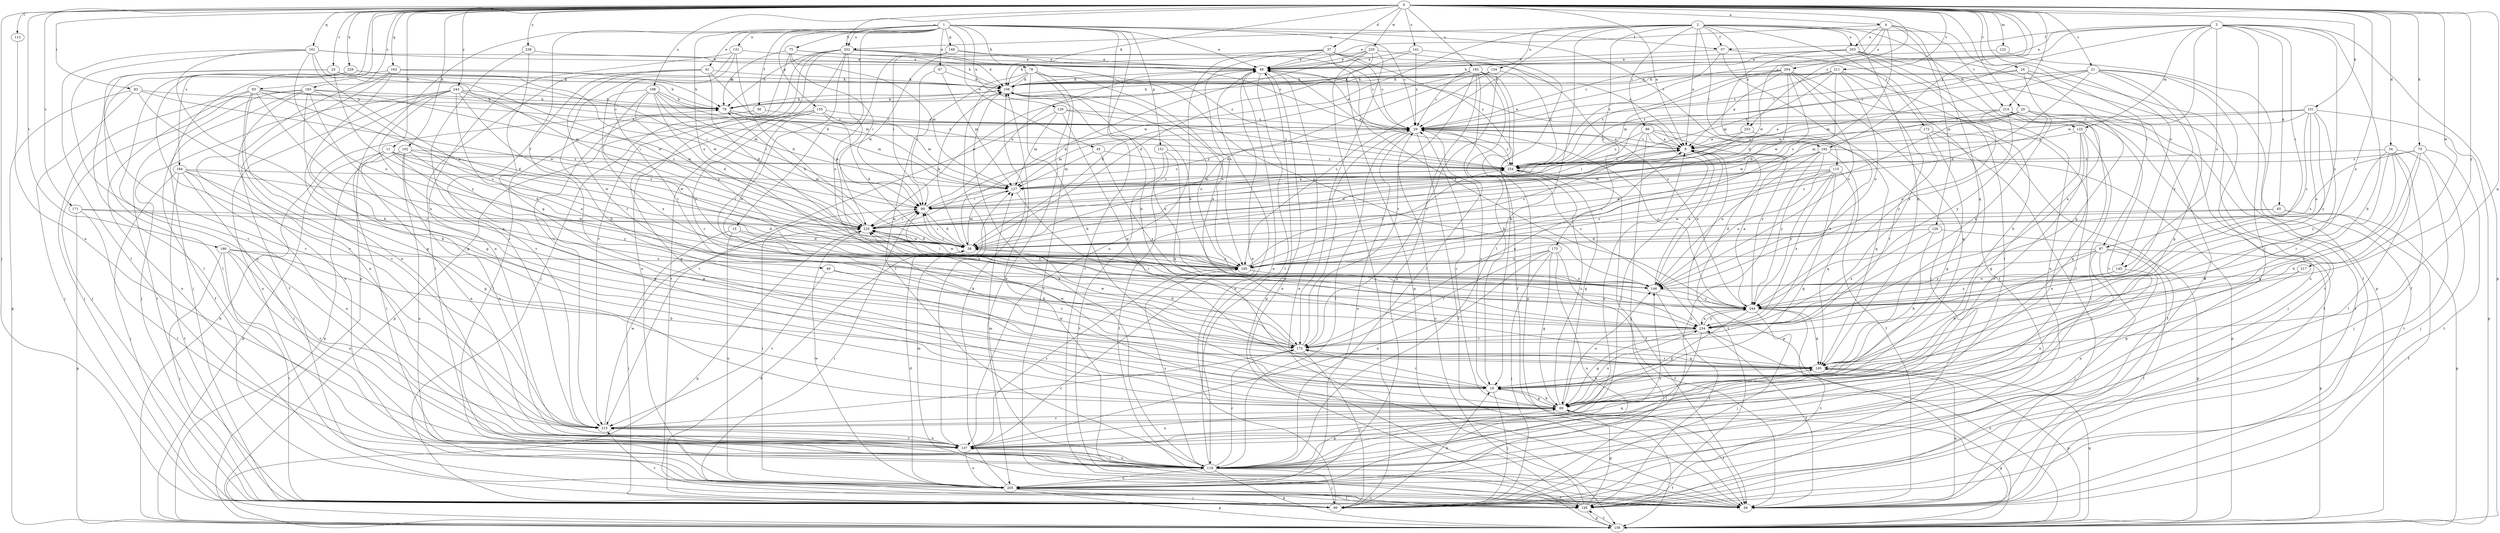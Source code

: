 strict digraph  {
0;
1;
2;
3;
4;
9;
11;
15;
19;
20;
21;
24;
25;
29;
34;
37;
38;
41;
45;
47;
48;
49;
56;
57;
58;
65;
69;
70;
75;
78;
79;
83;
86;
87;
89;
93;
99;
101;
102;
108;
112;
115;
118;
122;
125;
126;
127;
129;
131;
134;
137;
141;
145;
146;
148;
151;
155;
156;
161;
162;
165;
171;
172;
173;
175;
182;
183;
184;
185;
186;
192;
195;
198;
202;
203;
204;
205;
211;
214;
215;
217;
220;
225;
228;
234;
239;
243;
244;
253;
254;
0 -> 4  [label=a];
0 -> 9  [label=a];
0 -> 11  [label=b];
0 -> 20  [label=c];
0 -> 21  [label=c];
0 -> 24  [label=c];
0 -> 25  [label=c];
0 -> 29  [label=c];
0 -> 34  [label=d];
0 -> 37  [label=d];
0 -> 70  [label=h];
0 -> 83  [label=i];
0 -> 93  [label=j];
0 -> 99  [label=j];
0 -> 101  [label=k];
0 -> 102  [label=k];
0 -> 108  [label=k];
0 -> 112  [label=l];
0 -> 122  [label=m];
0 -> 141  [label=o];
0 -> 145  [label=o];
0 -> 161  [label=q];
0 -> 162  [label=q];
0 -> 165  [label=q];
0 -> 171  [label=r];
0 -> 182  [label=s];
0 -> 183  [label=s];
0 -> 184  [label=s];
0 -> 186  [label=t];
0 -> 192  [label=t];
0 -> 198  [label=u];
0 -> 202  [label=u];
0 -> 211  [label=v];
0 -> 214  [label=v];
0 -> 217  [label=w];
0 -> 220  [label=w];
0 -> 228  [label=x];
0 -> 234  [label=x];
0 -> 239  [label=y];
0 -> 243  [label=y];
0 -> 244  [label=y];
0 -> 253  [label=z];
1 -> 15  [label=b];
1 -> 19  [label=b];
1 -> 29  [label=c];
1 -> 41  [label=e];
1 -> 45  [label=e];
1 -> 47  [label=e];
1 -> 48  [label=e];
1 -> 49  [label=f];
1 -> 56  [label=f];
1 -> 57  [label=f];
1 -> 75  [label=h];
1 -> 78  [label=h];
1 -> 129  [label=n];
1 -> 131  [label=n];
1 -> 148  [label=p];
1 -> 151  [label=p];
1 -> 155  [label=p];
1 -> 156  [label=p];
1 -> 185  [label=s];
1 -> 192  [label=t];
1 -> 195  [label=t];
1 -> 202  [label=u];
2 -> 9  [label=a];
2 -> 29  [label=c];
2 -> 57  [label=f];
2 -> 86  [label=i];
2 -> 87  [label=i];
2 -> 115  [label=l];
2 -> 118  [label=l];
2 -> 125  [label=m];
2 -> 134  [label=n];
2 -> 165  [label=q];
2 -> 172  [label=r];
2 -> 173  [label=r];
2 -> 202  [label=u];
2 -> 203  [label=u];
2 -> 225  [label=w];
2 -> 253  [label=z];
3 -> 19  [label=b];
3 -> 48  [label=e];
3 -> 57  [label=f];
3 -> 65  [label=g];
3 -> 79  [label=h];
3 -> 87  [label=i];
3 -> 118  [label=l];
3 -> 125  [label=m];
3 -> 145  [label=o];
3 -> 156  [label=p];
3 -> 225  [label=w];
3 -> 244  [label=y];
3 -> 254  [label=z];
4 -> 48  [label=e];
4 -> 126  [label=m];
4 -> 165  [label=q];
4 -> 185  [label=s];
4 -> 203  [label=u];
4 -> 204  [label=u];
4 -> 214  [label=v];
4 -> 225  [label=w];
9 -> 29  [label=c];
9 -> 48  [label=e];
9 -> 146  [label=o];
9 -> 156  [label=p];
9 -> 195  [label=t];
9 -> 254  [label=z];
11 -> 38  [label=d];
11 -> 69  [label=g];
11 -> 118  [label=l];
11 -> 137  [label=n];
11 -> 156  [label=p];
11 -> 225  [label=w];
11 -> 254  [label=z];
15 -> 38  [label=d];
15 -> 99  [label=j];
15 -> 146  [label=o];
15 -> 205  [label=u];
19 -> 29  [label=c];
19 -> 69  [label=g];
19 -> 99  [label=j];
19 -> 175  [label=r];
20 -> 9  [label=a];
20 -> 29  [label=c];
20 -> 58  [label=f];
20 -> 89  [label=i];
20 -> 99  [label=j];
20 -> 185  [label=s];
20 -> 234  [label=x];
20 -> 244  [label=y];
21 -> 38  [label=d];
21 -> 58  [label=f];
21 -> 69  [label=g];
21 -> 108  [label=k];
21 -> 127  [label=m];
21 -> 205  [label=u];
21 -> 244  [label=y];
21 -> 254  [label=z];
24 -> 29  [label=c];
24 -> 108  [label=k];
24 -> 165  [label=q];
24 -> 195  [label=t];
24 -> 234  [label=x];
25 -> 89  [label=i];
25 -> 108  [label=k];
25 -> 118  [label=l];
25 -> 215  [label=v];
25 -> 225  [label=w];
25 -> 244  [label=y];
29 -> 9  [label=a];
29 -> 48  [label=e];
29 -> 58  [label=f];
29 -> 118  [label=l];
29 -> 127  [label=m];
29 -> 205  [label=u];
29 -> 254  [label=z];
34 -> 69  [label=g];
34 -> 99  [label=j];
34 -> 118  [label=l];
34 -> 175  [label=r];
34 -> 195  [label=t];
34 -> 244  [label=y];
34 -> 254  [label=z];
37 -> 9  [label=a];
37 -> 29  [label=c];
37 -> 48  [label=e];
37 -> 137  [label=n];
37 -> 185  [label=s];
37 -> 225  [label=w];
37 -> 244  [label=y];
37 -> 254  [label=z];
38 -> 9  [label=a];
38 -> 89  [label=i];
38 -> 108  [label=k];
38 -> 127  [label=m];
38 -> 185  [label=s];
38 -> 225  [label=w];
41 -> 38  [label=d];
41 -> 108  [label=k];
41 -> 118  [label=l];
41 -> 127  [label=m];
41 -> 175  [label=r];
41 -> 215  [label=v];
45 -> 127  [label=m];
45 -> 234  [label=x];
45 -> 254  [label=z];
47 -> 89  [label=i];
47 -> 108  [label=k];
47 -> 127  [label=m];
48 -> 108  [label=k];
48 -> 118  [label=l];
48 -> 156  [label=p];
48 -> 225  [label=w];
49 -> 146  [label=o];
49 -> 175  [label=r];
49 -> 215  [label=v];
56 -> 29  [label=c];
56 -> 118  [label=l];
57 -> 48  [label=e];
57 -> 99  [label=j];
57 -> 195  [label=t];
57 -> 254  [label=z];
58 -> 48  [label=e];
58 -> 89  [label=i];
58 -> 108  [label=k];
58 -> 127  [label=m];
58 -> 165  [label=q];
58 -> 215  [label=v];
65 -> 38  [label=d];
65 -> 58  [label=f];
65 -> 156  [label=p];
65 -> 225  [label=w];
69 -> 19  [label=b];
69 -> 29  [label=c];
69 -> 58  [label=f];
69 -> 137  [label=n];
69 -> 146  [label=o];
69 -> 215  [label=v];
69 -> 225  [label=w];
69 -> 234  [label=x];
69 -> 254  [label=z];
70 -> 19  [label=b];
70 -> 99  [label=j];
70 -> 165  [label=q];
70 -> 185  [label=s];
70 -> 195  [label=t];
70 -> 254  [label=z];
75 -> 29  [label=c];
75 -> 48  [label=e];
75 -> 79  [label=h];
75 -> 89  [label=i];
75 -> 127  [label=m];
75 -> 215  [label=v];
78 -> 19  [label=b];
78 -> 108  [label=k];
78 -> 118  [label=l];
78 -> 137  [label=n];
78 -> 146  [label=o];
78 -> 195  [label=t];
78 -> 205  [label=u];
78 -> 234  [label=x];
79 -> 29  [label=c];
79 -> 89  [label=i];
79 -> 108  [label=k];
79 -> 127  [label=m];
83 -> 19  [label=b];
83 -> 79  [label=h];
83 -> 99  [label=j];
83 -> 156  [label=p];
83 -> 225  [label=w];
86 -> 9  [label=a];
86 -> 99  [label=j];
86 -> 118  [label=l];
86 -> 165  [label=q];
86 -> 185  [label=s];
86 -> 244  [label=y];
86 -> 254  [label=z];
87 -> 19  [label=b];
87 -> 58  [label=f];
87 -> 99  [label=j];
87 -> 137  [label=n];
87 -> 156  [label=p];
87 -> 185  [label=s];
87 -> 244  [label=y];
89 -> 9  [label=a];
89 -> 29  [label=c];
89 -> 38  [label=d];
89 -> 48  [label=e];
89 -> 225  [label=w];
93 -> 9  [label=a];
93 -> 38  [label=d];
93 -> 69  [label=g];
93 -> 79  [label=h];
93 -> 99  [label=j];
93 -> 175  [label=r];
93 -> 205  [label=u];
93 -> 215  [label=v];
99 -> 19  [label=b];
99 -> 38  [label=d];
99 -> 48  [label=e];
101 -> 29  [label=c];
101 -> 127  [label=m];
101 -> 146  [label=o];
101 -> 156  [label=p];
101 -> 165  [label=q];
101 -> 185  [label=s];
101 -> 244  [label=y];
101 -> 254  [label=z];
102 -> 69  [label=g];
102 -> 137  [label=n];
102 -> 156  [label=p];
102 -> 205  [label=u];
102 -> 225  [label=w];
102 -> 254  [label=z];
108 -> 79  [label=h];
108 -> 146  [label=o];
108 -> 185  [label=s];
108 -> 234  [label=x];
112 -> 137  [label=n];
115 -> 69  [label=g];
115 -> 127  [label=m];
115 -> 146  [label=o];
115 -> 165  [label=q];
115 -> 185  [label=s];
115 -> 225  [label=w];
115 -> 234  [label=x];
115 -> 244  [label=y];
118 -> 48  [label=e];
118 -> 58  [label=f];
118 -> 69  [label=g];
118 -> 99  [label=j];
118 -> 108  [label=k];
118 -> 127  [label=m];
118 -> 137  [label=n];
118 -> 146  [label=o];
118 -> 156  [label=p];
118 -> 175  [label=r];
118 -> 185  [label=s];
118 -> 205  [label=u];
122 -> 48  [label=e];
122 -> 58  [label=f];
125 -> 9  [label=a];
125 -> 69  [label=g];
125 -> 118  [label=l];
125 -> 137  [label=n];
125 -> 215  [label=v];
126 -> 19  [label=b];
126 -> 38  [label=d];
126 -> 156  [label=p];
126 -> 234  [label=x];
127 -> 89  [label=i];
127 -> 175  [label=r];
127 -> 254  [label=z];
129 -> 29  [label=c];
129 -> 127  [label=m];
129 -> 165  [label=q];
129 -> 215  [label=v];
129 -> 254  [label=z];
131 -> 19  [label=b];
131 -> 38  [label=d];
131 -> 48  [label=e];
131 -> 137  [label=n];
131 -> 175  [label=r];
134 -> 38  [label=d];
134 -> 108  [label=k];
134 -> 175  [label=r];
134 -> 185  [label=s];
134 -> 254  [label=z];
137 -> 9  [label=a];
137 -> 48  [label=e];
137 -> 118  [label=l];
137 -> 165  [label=q];
137 -> 185  [label=s];
137 -> 205  [label=u];
137 -> 215  [label=v];
141 -> 19  [label=b];
141 -> 29  [label=c];
141 -> 38  [label=d];
141 -> 48  [label=e];
145 -> 137  [label=n];
145 -> 146  [label=o];
145 -> 244  [label=y];
146 -> 9  [label=a];
146 -> 89  [label=i];
146 -> 195  [label=t];
146 -> 244  [label=y];
148 -> 29  [label=c];
148 -> 48  [label=e];
148 -> 89  [label=i];
148 -> 146  [label=o];
151 -> 58  [label=f];
151 -> 165  [label=q];
151 -> 195  [label=t];
151 -> 254  [label=z];
155 -> 29  [label=c];
155 -> 38  [label=d];
155 -> 69  [label=g];
155 -> 127  [label=m];
155 -> 146  [label=o];
155 -> 156  [label=p];
155 -> 175  [label=r];
156 -> 69  [label=g];
156 -> 79  [label=h];
156 -> 165  [label=q];
156 -> 195  [label=t];
156 -> 234  [label=x];
161 -> 19  [label=b];
161 -> 48  [label=e];
161 -> 108  [label=k];
161 -> 118  [label=l];
161 -> 146  [label=o];
161 -> 185  [label=s];
161 -> 215  [label=v];
161 -> 225  [label=w];
162 -> 58  [label=f];
162 -> 79  [label=h];
162 -> 99  [label=j];
162 -> 108  [label=k];
162 -> 137  [label=n];
162 -> 205  [label=u];
165 -> 19  [label=b];
165 -> 156  [label=p];
165 -> 175  [label=r];
165 -> 225  [label=w];
171 -> 38  [label=d];
171 -> 118  [label=l];
171 -> 156  [label=p];
171 -> 225  [label=w];
172 -> 9  [label=a];
172 -> 58  [label=f];
172 -> 69  [label=g];
172 -> 175  [label=r];
172 -> 195  [label=t];
173 -> 58  [label=f];
173 -> 69  [label=g];
173 -> 99  [label=j];
173 -> 137  [label=n];
173 -> 175  [label=r];
173 -> 185  [label=s];
173 -> 205  [label=u];
175 -> 9  [label=a];
175 -> 29  [label=c];
175 -> 38  [label=d];
175 -> 99  [label=j];
175 -> 165  [label=q];
175 -> 225  [label=w];
182 -> 19  [label=b];
182 -> 29  [label=c];
182 -> 38  [label=d];
182 -> 58  [label=f];
182 -> 79  [label=h];
182 -> 108  [label=k];
182 -> 118  [label=l];
182 -> 156  [label=p];
182 -> 175  [label=r];
182 -> 205  [label=u];
183 -> 58  [label=f];
183 -> 69  [label=g];
183 -> 79  [label=h];
183 -> 89  [label=i];
183 -> 99  [label=j];
183 -> 137  [label=n];
183 -> 185  [label=s];
183 -> 195  [label=t];
183 -> 234  [label=x];
184 -> 69  [label=g];
184 -> 99  [label=j];
184 -> 118  [label=l];
184 -> 127  [label=m];
184 -> 137  [label=n];
184 -> 195  [label=t];
184 -> 244  [label=y];
185 -> 89  [label=i];
185 -> 146  [label=o];
185 -> 225  [label=w];
185 -> 254  [label=z];
186 -> 19  [label=b];
186 -> 99  [label=j];
186 -> 137  [label=n];
186 -> 185  [label=s];
186 -> 195  [label=t];
186 -> 215  [label=v];
192 -> 58  [label=f];
192 -> 146  [label=o];
192 -> 156  [label=p];
192 -> 185  [label=s];
192 -> 205  [label=u];
192 -> 244  [label=y];
192 -> 254  [label=z];
195 -> 29  [label=c];
195 -> 48  [label=e];
195 -> 69  [label=g];
195 -> 156  [label=p];
195 -> 205  [label=u];
198 -> 38  [label=d];
198 -> 79  [label=h];
198 -> 89  [label=i];
198 -> 127  [label=m];
198 -> 185  [label=s];
198 -> 234  [label=x];
198 -> 244  [label=y];
198 -> 254  [label=z];
202 -> 48  [label=e];
202 -> 79  [label=h];
202 -> 99  [label=j];
202 -> 108  [label=k];
202 -> 175  [label=r];
202 -> 185  [label=s];
202 -> 195  [label=t];
202 -> 205  [label=u];
202 -> 215  [label=v];
202 -> 254  [label=z];
203 -> 29  [label=c];
203 -> 38  [label=d];
203 -> 48  [label=e];
203 -> 58  [label=f];
203 -> 118  [label=l];
203 -> 156  [label=p];
203 -> 205  [label=u];
204 -> 9  [label=a];
204 -> 69  [label=g];
204 -> 89  [label=i];
204 -> 108  [label=k];
204 -> 118  [label=l];
204 -> 127  [label=m];
204 -> 146  [label=o];
204 -> 225  [label=w];
204 -> 254  [label=z];
205 -> 38  [label=d];
205 -> 58  [label=f];
205 -> 89  [label=i];
205 -> 99  [label=j];
205 -> 108  [label=k];
205 -> 156  [label=p];
205 -> 195  [label=t];
205 -> 225  [label=w];
211 -> 19  [label=b];
211 -> 29  [label=c];
211 -> 38  [label=d];
211 -> 108  [label=k];
211 -> 127  [label=m];
211 -> 146  [label=o];
211 -> 234  [label=x];
214 -> 29  [label=c];
214 -> 58  [label=f];
214 -> 69  [label=g];
214 -> 146  [label=o];
214 -> 215  [label=v];
214 -> 225  [label=w];
214 -> 244  [label=y];
215 -> 137  [label=n];
215 -> 175  [label=r];
215 -> 225  [label=w];
217 -> 69  [label=g];
217 -> 146  [label=o];
220 -> 38  [label=d];
220 -> 48  [label=e];
220 -> 99  [label=j];
220 -> 108  [label=k];
220 -> 156  [label=p];
220 -> 175  [label=r];
220 -> 244  [label=y];
225 -> 38  [label=d];
225 -> 79  [label=h];
225 -> 89  [label=i];
225 -> 156  [label=p];
228 -> 79  [label=h];
228 -> 108  [label=k];
228 -> 118  [label=l];
228 -> 137  [label=n];
228 -> 215  [label=v];
228 -> 225  [label=w];
234 -> 29  [label=c];
234 -> 58  [label=f];
234 -> 69  [label=g];
234 -> 118  [label=l];
234 -> 175  [label=r];
234 -> 244  [label=y];
239 -> 48  [label=e];
239 -> 165  [label=q];
239 -> 215  [label=v];
243 -> 29  [label=c];
243 -> 69  [label=g];
243 -> 79  [label=h];
243 -> 99  [label=j];
243 -> 165  [label=q];
243 -> 185  [label=s];
243 -> 205  [label=u];
243 -> 225  [label=w];
243 -> 234  [label=x];
244 -> 9  [label=a];
244 -> 29  [label=c];
244 -> 69  [label=g];
244 -> 99  [label=j];
244 -> 108  [label=k];
244 -> 165  [label=q];
244 -> 195  [label=t];
244 -> 234  [label=x];
253 -> 9  [label=a];
253 -> 89  [label=i];
253 -> 234  [label=x];
254 -> 48  [label=e];
254 -> 58  [label=f];
254 -> 69  [label=g];
254 -> 127  [label=m];
}
